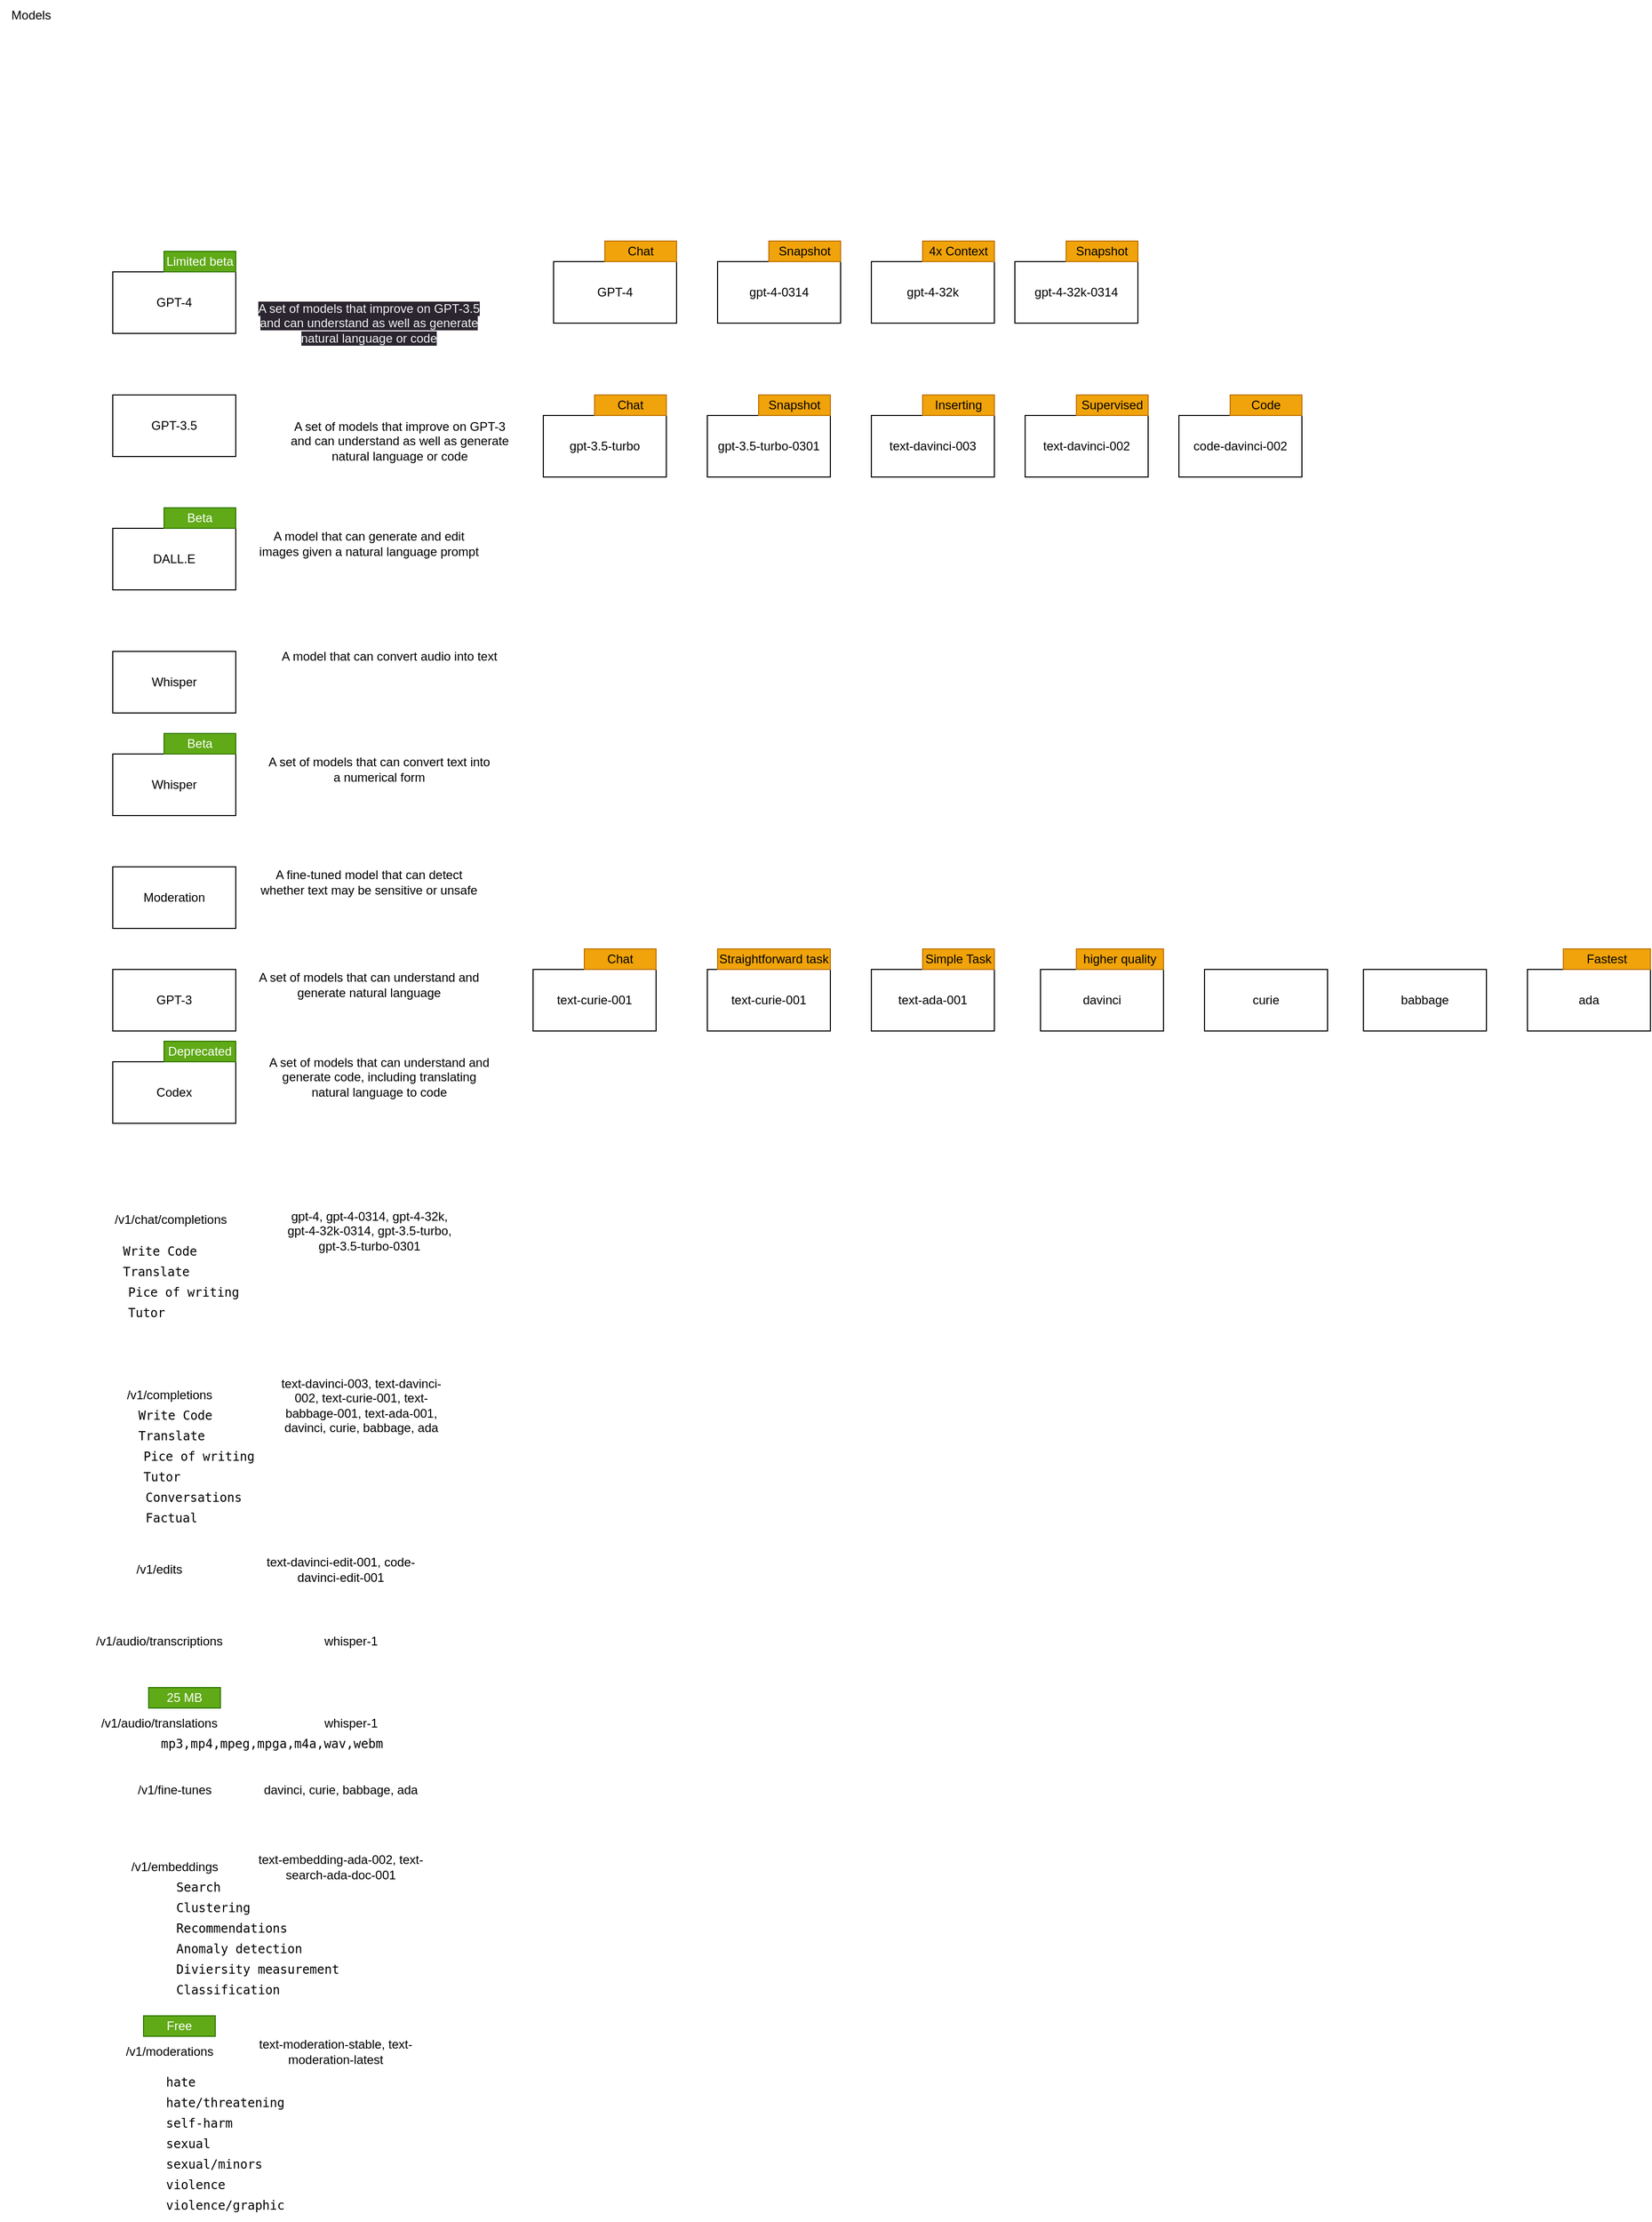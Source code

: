 <mxfile version="20.8.16" type="device"><diagram name="Page-1" id="iRfae9RAILLaoKbHfEAk"><mxGraphModel dx="445" dy="1569" grid="1" gridSize="10" guides="1" tooltips="1" connect="1" arrows="1" fold="1" page="1" pageScale="1" pageWidth="850" pageHeight="1100" math="0" shadow="0"><root><mxCell id="0"/><mxCell id="1" parent="0"/><mxCell id="rYaiIOknfgCtfI36GYoC-1" value="Models" style="text;html=1;align=center;verticalAlign=middle;resizable=0;points=[];autosize=1;strokeColor=none;fillColor=none;" vertex="1" parent="1"><mxGeometry x="30" y="155" width="60" height="30" as="geometry"/></mxCell><mxCell id="rYaiIOknfgCtfI36GYoC-2" value="GPT-4" style="rounded=0;whiteSpace=wrap;html=1;" vertex="1" parent="1"><mxGeometry x="140" y="420" width="120" height="60" as="geometry"/></mxCell><mxCell id="rYaiIOknfgCtfI36GYoC-3" value="GPT-3.5" style="rounded=0;whiteSpace=wrap;html=1;" vertex="1" parent="1"><mxGeometry x="140" y="540" width="120" height="60" as="geometry"/></mxCell><mxCell id="rYaiIOknfgCtfI36GYoC-4" value="DALL.E" style="rounded=0;whiteSpace=wrap;html=1;" vertex="1" parent="1"><mxGeometry x="140" y="670" width="120" height="60" as="geometry"/></mxCell><mxCell id="rYaiIOknfgCtfI36GYoC-5" value="Moderation" style="rounded=0;whiteSpace=wrap;html=1;" vertex="1" parent="1"><mxGeometry x="140" y="1000" width="120" height="60" as="geometry"/></mxCell><mxCell id="rYaiIOknfgCtfI36GYoC-6" value="Codex" style="rounded=0;whiteSpace=wrap;html=1;" vertex="1" parent="1"><mxGeometry x="140" y="1190" width="120" height="60" as="geometry"/></mxCell><mxCell id="rYaiIOknfgCtfI36GYoC-9" value="&lt;span style=&quot;color: rgb(240, 240, 240); font-family: Helvetica; font-size: 12px; font-style: normal; font-variant-ligatures: normal; font-variant-caps: normal; font-weight: 400; letter-spacing: normal; orphans: 2; text-align: center; text-indent: 0px; text-transform: none; widows: 2; word-spacing: 0px; -webkit-text-stroke-width: 0px; background-color: rgb(42, 37, 47); text-decoration-thickness: initial; text-decoration-style: initial; text-decoration-color: initial; float: none; display: inline !important;&quot;&gt;A set of models that improve on GPT-3.5 and can understand as well as generate natural language or code&lt;/span&gt;" style="text;html=1;strokeColor=none;fillColor=none;align=center;verticalAlign=middle;whiteSpace=wrap;rounded=0;" vertex="1" parent="1"><mxGeometry x="280" y="455" width="220" height="30" as="geometry"/></mxCell><mxCell id="rYaiIOknfgCtfI36GYoC-10" value="A set of models that improve on GPT-3 and can understand as well as generate natural language or code" style="text;html=1;strokeColor=none;fillColor=none;align=center;verticalAlign=middle;whiteSpace=wrap;rounded=0;" vertex="1" parent="1"><mxGeometry x="310" y="570" width="220" height="30" as="geometry"/></mxCell><mxCell id="rYaiIOknfgCtfI36GYoC-11" value="A model that can generate and edit images given a natural language prompt" style="text;html=1;strokeColor=none;fillColor=none;align=center;verticalAlign=middle;whiteSpace=wrap;rounded=0;" vertex="1" parent="1"><mxGeometry x="280" y="670" width="220" height="30" as="geometry"/></mxCell><mxCell id="rYaiIOknfgCtfI36GYoC-12" value="Whisper" style="rounded=0;whiteSpace=wrap;html=1;" vertex="1" parent="1"><mxGeometry x="140" y="790" width="120" height="60" as="geometry"/></mxCell><mxCell id="rYaiIOknfgCtfI36GYoC-13" value="A model that can convert audio into text" style="text;html=1;strokeColor=none;fillColor=none;align=center;verticalAlign=middle;whiteSpace=wrap;rounded=0;" vertex="1" parent="1"><mxGeometry x="300" y="780" width="220" height="30" as="geometry"/></mxCell><mxCell id="rYaiIOknfgCtfI36GYoC-14" value="Whisper" style="rounded=0;whiteSpace=wrap;html=1;" vertex="1" parent="1"><mxGeometry x="140" y="890" width="120" height="60" as="geometry"/></mxCell><mxCell id="rYaiIOknfgCtfI36GYoC-15" value="A set of models that can convert text into a numerical form" style="text;html=1;strokeColor=none;fillColor=none;align=center;verticalAlign=middle;whiteSpace=wrap;rounded=0;" vertex="1" parent="1"><mxGeometry x="290" y="890" width="220" height="30" as="geometry"/></mxCell><mxCell id="rYaiIOknfgCtfI36GYoC-16" value="A fine-tuned model that can detect whether text may be sensitive or unsafe" style="text;html=1;strokeColor=none;fillColor=none;align=center;verticalAlign=middle;whiteSpace=wrap;rounded=0;" vertex="1" parent="1"><mxGeometry x="280" y="1000" width="220" height="30" as="geometry"/></mxCell><mxCell id="rYaiIOknfgCtfI36GYoC-17" value="GPT-3" style="rounded=0;whiteSpace=wrap;html=1;" vertex="1" parent="1"><mxGeometry x="140" y="1100" width="120" height="60" as="geometry"/></mxCell><mxCell id="rYaiIOknfgCtfI36GYoC-18" value="A set of models that can understand and generate natural language" style="text;html=1;strokeColor=none;fillColor=none;align=center;verticalAlign=middle;whiteSpace=wrap;rounded=0;" vertex="1" parent="1"><mxGeometry x="280" y="1100" width="220" height="30" as="geometry"/></mxCell><mxCell id="rYaiIOknfgCtfI36GYoC-19" value="A set of models that can understand and generate code, including translating natural language to code" style="text;html=1;strokeColor=none;fillColor=none;align=center;verticalAlign=middle;whiteSpace=wrap;rounded=0;" vertex="1" parent="1"><mxGeometry x="290" y="1190" width="220" height="30" as="geometry"/></mxCell><mxCell id="rYaiIOknfgCtfI36GYoC-20" value="Limited beta" style="rounded=0;whiteSpace=wrap;html=1;fillColor=#60a917;strokeColor=#2D7600;fontColor=#ffffff;" vertex="1" parent="1"><mxGeometry x="190" y="400" width="70" height="20" as="geometry"/></mxCell><mxCell id="rYaiIOknfgCtfI36GYoC-21" value="Beta" style="rounded=0;whiteSpace=wrap;html=1;fillColor=#60a917;strokeColor=#2D7600;fontColor=#ffffff;" vertex="1" parent="1"><mxGeometry x="190" y="650" width="70" height="20" as="geometry"/></mxCell><mxCell id="rYaiIOknfgCtfI36GYoC-22" value="Beta" style="rounded=0;whiteSpace=wrap;html=1;fillColor=#60a917;strokeColor=#2D7600;fontColor=#ffffff;" vertex="1" parent="1"><mxGeometry x="190" y="870" width="70" height="20" as="geometry"/></mxCell><mxCell id="rYaiIOknfgCtfI36GYoC-23" value="Deprecated" style="rounded=0;whiteSpace=wrap;html=1;fillColor=#60a917;strokeColor=#2D7600;fontColor=#ffffff;" vertex="1" parent="1"><mxGeometry x="190" y="1170" width="70" height="20" as="geometry"/></mxCell><mxCell id="rYaiIOknfgCtfI36GYoC-24" value="GPT-4" style="rounded=0;whiteSpace=wrap;html=1;" vertex="1" parent="1"><mxGeometry x="570" y="410" width="120" height="60" as="geometry"/></mxCell><mxCell id="rYaiIOknfgCtfI36GYoC-25" value="gpt-4-0314" style="rounded=0;whiteSpace=wrap;html=1;" vertex="1" parent="1"><mxGeometry x="730" y="410" width="120" height="60" as="geometry"/></mxCell><mxCell id="rYaiIOknfgCtfI36GYoC-26" value="gpt-4-32k" style="rounded=0;whiteSpace=wrap;html=1;" vertex="1" parent="1"><mxGeometry x="880" y="410" width="120" height="60" as="geometry"/></mxCell><mxCell id="rYaiIOknfgCtfI36GYoC-27" value="gpt-4-32k-0314" style="rounded=0;whiteSpace=wrap;html=1;" vertex="1" parent="1"><mxGeometry x="1020" y="410" width="120" height="60" as="geometry"/></mxCell><mxCell id="rYaiIOknfgCtfI36GYoC-28" value="gpt-3.5-turbo" style="rounded=0;whiteSpace=wrap;html=1;" vertex="1" parent="1"><mxGeometry x="560" y="560" width="120" height="60" as="geometry"/></mxCell><mxCell id="rYaiIOknfgCtfI36GYoC-29" value="&lt;meta charset=&quot;utf-8&quot;&gt;gpt-3.5-turbo-0301" style="rounded=0;whiteSpace=wrap;html=1;" vertex="1" parent="1"><mxGeometry x="720" y="560" width="120" height="60" as="geometry"/></mxCell><mxCell id="rYaiIOknfgCtfI36GYoC-30" value="text-davinci-003" style="rounded=0;whiteSpace=wrap;html=1;" vertex="1" parent="1"><mxGeometry x="880" y="560" width="120" height="60" as="geometry"/></mxCell><mxCell id="rYaiIOknfgCtfI36GYoC-31" value="text-davinci-002" style="rounded=0;whiteSpace=wrap;html=1;" vertex="1" parent="1"><mxGeometry x="1030" y="560" width="120" height="60" as="geometry"/></mxCell><mxCell id="rYaiIOknfgCtfI36GYoC-32" value="code-davinci-002" style="rounded=0;whiteSpace=wrap;html=1;" vertex="1" parent="1"><mxGeometry x="1180" y="560" width="120" height="60" as="geometry"/></mxCell><mxCell id="rYaiIOknfgCtfI36GYoC-33" value="Code" style="rounded=0;whiteSpace=wrap;html=1;fillColor=#f0a30a;strokeColor=#BD7000;fontColor=#000000;" vertex="1" parent="1"><mxGeometry x="1230" y="540" width="70" height="20" as="geometry"/></mxCell><mxCell id="rYaiIOknfgCtfI36GYoC-34" value="Supervised" style="rounded=0;whiteSpace=wrap;html=1;fillColor=#f0a30a;strokeColor=#BD7000;fontColor=#000000;" vertex="1" parent="1"><mxGeometry x="1080" y="540" width="70" height="20" as="geometry"/></mxCell><mxCell id="rYaiIOknfgCtfI36GYoC-35" value="Inserting" style="rounded=0;whiteSpace=wrap;html=1;fillColor=#f0a30a;strokeColor=#BD7000;fontColor=#000000;" vertex="1" parent="1"><mxGeometry x="930" y="540" width="70" height="20" as="geometry"/></mxCell><mxCell id="rYaiIOknfgCtfI36GYoC-36" value="Chat" style="rounded=0;whiteSpace=wrap;html=1;fillColor=#f0a30a;strokeColor=#BD7000;fontColor=#000000;" vertex="1" parent="1"><mxGeometry x="610" y="540" width="70" height="20" as="geometry"/></mxCell><mxCell id="rYaiIOknfgCtfI36GYoC-37" value="Snapshot" style="rounded=0;whiteSpace=wrap;html=1;fillColor=#f0a30a;strokeColor=#BD7000;fontColor=#000000;" vertex="1" parent="1"><mxGeometry x="770" y="540" width="70" height="20" as="geometry"/></mxCell><mxCell id="rYaiIOknfgCtfI36GYoC-38" value="Chat" style="rounded=0;whiteSpace=wrap;html=1;fillColor=#f0a30a;strokeColor=#BD7000;fontColor=#000000;" vertex="1" parent="1"><mxGeometry x="620" y="390" width="70" height="20" as="geometry"/></mxCell><mxCell id="rYaiIOknfgCtfI36GYoC-39" value="Snapshot" style="rounded=0;whiteSpace=wrap;html=1;fillColor=#f0a30a;strokeColor=#BD7000;fontColor=#000000;" vertex="1" parent="1"><mxGeometry x="780" y="390" width="70" height="20" as="geometry"/></mxCell><mxCell id="rYaiIOknfgCtfI36GYoC-40" value="4x Context" style="rounded=0;whiteSpace=wrap;html=1;fillColor=#f0a30a;strokeColor=#BD7000;fontColor=#000000;" vertex="1" parent="1"><mxGeometry x="930" y="390" width="70" height="20" as="geometry"/></mxCell><mxCell id="rYaiIOknfgCtfI36GYoC-41" value="Snapshot" style="rounded=0;whiteSpace=wrap;html=1;fillColor=#f0a30a;strokeColor=#BD7000;fontColor=#000000;" vertex="1" parent="1"><mxGeometry x="1070" y="390" width="70" height="20" as="geometry"/></mxCell><mxCell id="rYaiIOknfgCtfI36GYoC-42" value="text-curie-001" style="rounded=0;whiteSpace=wrap;html=1;" vertex="1" parent="1"><mxGeometry x="550" y="1100" width="120" height="60" as="geometry"/></mxCell><mxCell id="rYaiIOknfgCtfI36GYoC-43" value="Chat" style="rounded=0;whiteSpace=wrap;html=1;fillColor=#f0a30a;strokeColor=#BD7000;fontColor=#000000;" vertex="1" parent="1"><mxGeometry x="600" y="1080" width="70" height="20" as="geometry"/></mxCell><mxCell id="rYaiIOknfgCtfI36GYoC-44" value="text-curie-001" style="rounded=0;whiteSpace=wrap;html=1;" vertex="1" parent="1"><mxGeometry x="720" y="1100" width="120" height="60" as="geometry"/></mxCell><mxCell id="rYaiIOknfgCtfI36GYoC-45" value="Straightforward task" style="rounded=0;whiteSpace=wrap;html=1;fillColor=#f0a30a;strokeColor=#BD7000;fontColor=#000000;" vertex="1" parent="1"><mxGeometry x="730" y="1080" width="110" height="20" as="geometry"/></mxCell><mxCell id="rYaiIOknfgCtfI36GYoC-46" value="text-ada-001" style="rounded=0;whiteSpace=wrap;html=1;" vertex="1" parent="1"><mxGeometry x="880" y="1100" width="120" height="60" as="geometry"/></mxCell><mxCell id="rYaiIOknfgCtfI36GYoC-47" value="Simple Task" style="rounded=0;whiteSpace=wrap;html=1;fillColor=#f0a30a;strokeColor=#BD7000;fontColor=#000000;" vertex="1" parent="1"><mxGeometry x="930" y="1080" width="70" height="20" as="geometry"/></mxCell><mxCell id="rYaiIOknfgCtfI36GYoC-48" value="davinci" style="rounded=0;whiteSpace=wrap;html=1;" vertex="1" parent="1"><mxGeometry x="1045" y="1100" width="120" height="60" as="geometry"/></mxCell><mxCell id="rYaiIOknfgCtfI36GYoC-49" value="higher quality" style="rounded=0;whiteSpace=wrap;html=1;fillColor=#f0a30a;strokeColor=#BD7000;fontColor=#000000;" vertex="1" parent="1"><mxGeometry x="1080" y="1080" width="85" height="20" as="geometry"/></mxCell><mxCell id="rYaiIOknfgCtfI36GYoC-50" value="curie" style="rounded=0;whiteSpace=wrap;html=1;" vertex="1" parent="1"><mxGeometry x="1205" y="1100" width="120" height="60" as="geometry"/></mxCell><mxCell id="rYaiIOknfgCtfI36GYoC-52" value="babbage" style="rounded=0;whiteSpace=wrap;html=1;" vertex="1" parent="1"><mxGeometry x="1360" y="1100" width="120" height="60" as="geometry"/></mxCell><mxCell id="rYaiIOknfgCtfI36GYoC-53" value="ada" style="rounded=0;whiteSpace=wrap;html=1;" vertex="1" parent="1"><mxGeometry x="1520" y="1100" width="120" height="60" as="geometry"/></mxCell><mxCell id="rYaiIOknfgCtfI36GYoC-54" value="Fastest" style="rounded=0;whiteSpace=wrap;html=1;fillColor=#f0a30a;strokeColor=#BD7000;fontColor=#000000;" vertex="1" parent="1"><mxGeometry x="1555" y="1080" width="85" height="20" as="geometry"/></mxCell><mxCell id="rYaiIOknfgCtfI36GYoC-55" value="&lt;meta charset=&quot;utf-8&quot;&gt;/v1/chat/completions" style="text;whiteSpace=wrap;html=1;" vertex="1" parent="1"><mxGeometry x="140" y="1330" width="140" height="40" as="geometry"/></mxCell><mxCell id="rYaiIOknfgCtfI36GYoC-57" value="gpt-4, gpt-4-0314, gpt-4-32k, gpt-4-32k-0314, gpt-3.5-turbo, gpt-3.5-turbo-0301" style="text;html=1;strokeColor=none;fillColor=none;align=center;verticalAlign=middle;whiteSpace=wrap;rounded=0;" vertex="1" parent="1"><mxGeometry x="307.5" y="1340" width="165" height="30" as="geometry"/></mxCell><mxCell id="rYaiIOknfgCtfI36GYoC-58" value="/v1/completions" style="text;html=1;align=center;verticalAlign=middle;resizable=0;points=[];autosize=1;strokeColor=none;fillColor=none;" vertex="1" parent="1"><mxGeometry x="140" y="1500" width="110" height="30" as="geometry"/></mxCell><mxCell id="rYaiIOknfgCtfI36GYoC-59" value="text-davinci-003, text-davinci-002, text-curie-001, text-babbage-001, text-ada-001, davinci, curie, babbage, ada" style="text;html=1;strokeColor=none;fillColor=none;align=center;verticalAlign=middle;whiteSpace=wrap;rounded=0;" vertex="1" parent="1"><mxGeometry x="300" y="1510" width="165" height="30" as="geometry"/></mxCell><mxCell id="rYaiIOknfgCtfI36GYoC-60" value="/v1/edits" style="text;html=1;align=center;verticalAlign=middle;resizable=0;points=[];autosize=1;strokeColor=none;fillColor=none;" vertex="1" parent="1"><mxGeometry x="150" y="1670" width="70" height="30" as="geometry"/></mxCell><mxCell id="rYaiIOknfgCtfI36GYoC-61" value="text-davinci-edit-001, code-davinci-edit-001" style="text;html=1;strokeColor=none;fillColor=none;align=center;verticalAlign=middle;whiteSpace=wrap;rounded=0;" vertex="1" parent="1"><mxGeometry x="280" y="1670" width="165" height="30" as="geometry"/></mxCell><mxCell id="rYaiIOknfgCtfI36GYoC-62" value="/v1/audio/transcriptions" style="text;html=1;align=center;verticalAlign=middle;resizable=0;points=[];autosize=1;strokeColor=none;fillColor=none;" vertex="1" parent="1"><mxGeometry x="110" y="1740" width="150" height="30" as="geometry"/></mxCell><mxCell id="rYaiIOknfgCtfI36GYoC-63" value="whisper-1" style="text;html=1;strokeColor=none;fillColor=none;align=center;verticalAlign=middle;whiteSpace=wrap;rounded=0;" vertex="1" parent="1"><mxGeometry x="290" y="1740" width="165" height="30" as="geometry"/></mxCell><mxCell id="rYaiIOknfgCtfI36GYoC-64" value="/v1/audio/translations" style="text;html=1;align=center;verticalAlign=middle;resizable=0;points=[];autosize=1;strokeColor=none;fillColor=none;" vertex="1" parent="1"><mxGeometry x="115" y="1820" width="140" height="30" as="geometry"/></mxCell><mxCell id="rYaiIOknfgCtfI36GYoC-65" value="whisper-1" style="text;html=1;strokeColor=none;fillColor=none;align=center;verticalAlign=middle;whiteSpace=wrap;rounded=0;" vertex="1" parent="1"><mxGeometry x="290" y="1820" width="165" height="30" as="geometry"/></mxCell><mxCell id="rYaiIOknfgCtfI36GYoC-66" value="/v1/fine-tunes" style="text;html=1;align=center;verticalAlign=middle;resizable=0;points=[];autosize=1;strokeColor=none;fillColor=none;" vertex="1" parent="1"><mxGeometry x="150" y="1885" width="100" height="30" as="geometry"/></mxCell><mxCell id="rYaiIOknfgCtfI36GYoC-67" value="davinci, curie, babbage, ada" style="text;html=1;strokeColor=none;fillColor=none;align=center;verticalAlign=middle;whiteSpace=wrap;rounded=0;" vertex="1" parent="1"><mxGeometry x="280" y="1885" width="165" height="30" as="geometry"/></mxCell><mxCell id="rYaiIOknfgCtfI36GYoC-68" value="/v1/embeddings" style="text;html=1;align=center;verticalAlign=middle;resizable=0;points=[];autosize=1;strokeColor=none;fillColor=none;" vertex="1" parent="1"><mxGeometry x="145" y="1960" width="110" height="30" as="geometry"/></mxCell><mxCell id="rYaiIOknfgCtfI36GYoC-69" value="text-embedding-ada-002, text-search-ada-doc-001" style="text;html=1;strokeColor=none;fillColor=none;align=center;verticalAlign=middle;whiteSpace=wrap;rounded=0;" vertex="1" parent="1"><mxGeometry x="280" y="1960" width="165" height="30" as="geometry"/></mxCell><mxCell id="rYaiIOknfgCtfI36GYoC-70" value="/v1/moderations" style="text;html=1;align=center;verticalAlign=middle;resizable=0;points=[];autosize=1;strokeColor=none;fillColor=none;" vertex="1" parent="1"><mxGeometry x="140" y="2140" width="110" height="30" as="geometry"/></mxCell><mxCell id="rYaiIOknfgCtfI36GYoC-71" value="text-moderation-stable, text-moderation-latest" style="text;html=1;strokeColor=none;fillColor=none;align=center;verticalAlign=middle;whiteSpace=wrap;rounded=0;" vertex="1" parent="1"><mxGeometry x="275" y="2140" width="165" height="30" as="geometry"/></mxCell><mxCell id="rYaiIOknfgCtfI36GYoC-73" value="&lt;code&gt;hate&lt;/code&gt;" style="text;html=1;align=left;verticalAlign=middle;resizable=0;points=[];autosize=1;strokeColor=none;fillColor=none;" vertex="1" parent="1"><mxGeometry x="190" y="2170" width="50" height="30" as="geometry"/></mxCell><mxCell id="rYaiIOknfgCtfI36GYoC-74" value="&lt;code&gt;hate/threatening&lt;/code&gt;" style="text;html=1;align=left;verticalAlign=middle;resizable=0;points=[];autosize=1;strokeColor=none;fillColor=none;" vertex="1" parent="1"><mxGeometry x="190" y="2190" width="140" height="30" as="geometry"/></mxCell><mxCell id="rYaiIOknfgCtfI36GYoC-75" value="&lt;code&gt;self-harm&lt;/code&gt;" style="text;html=1;align=left;verticalAlign=middle;resizable=0;points=[];autosize=1;strokeColor=none;fillColor=none;" vertex="1" parent="1"><mxGeometry x="190" y="2210" width="90" height="30" as="geometry"/></mxCell><mxCell id="rYaiIOknfgCtfI36GYoC-77" value="&lt;code&gt;sexual&lt;/code&gt;" style="text;html=1;align=left;verticalAlign=middle;resizable=0;points=[];autosize=1;strokeColor=none;fillColor=none;" vertex="1" parent="1"><mxGeometry x="190" y="2230" width="70" height="30" as="geometry"/></mxCell><mxCell id="rYaiIOknfgCtfI36GYoC-78" value="&lt;code&gt;sexual/minors&lt;/code&gt;" style="text;html=1;align=left;verticalAlign=middle;resizable=0;points=[];autosize=1;strokeColor=none;fillColor=none;" vertex="1" parent="1"><mxGeometry x="190" y="2250" width="120" height="30" as="geometry"/></mxCell><mxCell id="rYaiIOknfgCtfI36GYoC-79" value="&lt;code&gt;violence&lt;/code&gt;" style="text;html=1;align=left;verticalAlign=middle;resizable=0;points=[];autosize=1;strokeColor=none;fillColor=none;" vertex="1" parent="1"><mxGeometry x="190" y="2270" width="80" height="30" as="geometry"/></mxCell><mxCell id="rYaiIOknfgCtfI36GYoC-80" value="&lt;code&gt;violence/graphic&lt;/code&gt;" style="text;html=1;align=left;verticalAlign=middle;resizable=0;points=[];autosize=1;strokeColor=none;fillColor=none;" vertex="1" parent="1"><mxGeometry x="190" y="2290" width="140" height="30" as="geometry"/></mxCell><mxCell id="rYaiIOknfgCtfI36GYoC-81" value="Free" style="rounded=0;whiteSpace=wrap;html=1;fillColor=#60a917;strokeColor=#2D7600;fontColor=#ffffff;" vertex="1" parent="1"><mxGeometry x="170" y="2120" width="70" height="20" as="geometry"/></mxCell><mxCell id="rYaiIOknfgCtfI36GYoC-82" value="&lt;code&gt;Search&lt;/code&gt;" style="text;html=1;align=left;verticalAlign=middle;resizable=0;points=[];autosize=1;strokeColor=none;fillColor=none;" vertex="1" parent="1"><mxGeometry x="200" y="1980" width="70" height="30" as="geometry"/></mxCell><mxCell id="rYaiIOknfgCtfI36GYoC-83" value="&lt;code&gt;Clustering&lt;/code&gt;" style="text;html=1;align=left;verticalAlign=middle;resizable=0;points=[];autosize=1;strokeColor=none;fillColor=none;" vertex="1" parent="1"><mxGeometry x="200" y="2000" width="100" height="30" as="geometry"/></mxCell><mxCell id="rYaiIOknfgCtfI36GYoC-84" value="&lt;code&gt;Recommendations&lt;/code&gt;" style="text;html=1;align=left;verticalAlign=middle;resizable=0;points=[];autosize=1;strokeColor=none;fillColor=none;" vertex="1" parent="1"><mxGeometry x="200" y="2020" width="130" height="30" as="geometry"/></mxCell><mxCell id="rYaiIOknfgCtfI36GYoC-85" value="&lt;code&gt;Anomaly detection&lt;/code&gt;" style="text;html=1;align=left;verticalAlign=middle;resizable=0;points=[];autosize=1;strokeColor=none;fillColor=none;" vertex="1" parent="1"><mxGeometry x="200" y="2040" width="150" height="30" as="geometry"/></mxCell><mxCell id="rYaiIOknfgCtfI36GYoC-86" value="&lt;code&gt;Diviersity measurement&lt;/code&gt;" style="text;html=1;align=left;verticalAlign=middle;resizable=0;points=[];autosize=1;strokeColor=none;fillColor=none;" vertex="1" parent="1"><mxGeometry x="200" y="2060" width="180" height="30" as="geometry"/></mxCell><mxCell id="rYaiIOknfgCtfI36GYoC-87" value="&lt;code&gt;Classification&lt;/code&gt;" style="text;html=1;align=left;verticalAlign=middle;resizable=0;points=[];autosize=1;strokeColor=none;fillColor=none;" vertex="1" parent="1"><mxGeometry x="200" y="2080" width="120" height="30" as="geometry"/></mxCell><mxCell id="rYaiIOknfgCtfI36GYoC-88" value="25 MB" style="rounded=0;whiteSpace=wrap;html=1;fillColor=#60a917;strokeColor=#2D7600;fontColor=#ffffff;" vertex="1" parent="1"><mxGeometry x="175" y="1800" width="70" height="20" as="geometry"/></mxCell><mxCell id="rYaiIOknfgCtfI36GYoC-89" value="&lt;font face=&quot;monospace&quot;&gt;mp3,mp4,mpeg,mpga,m4a,wav,webm&lt;/font&gt;" style="text;html=1;align=left;verticalAlign=middle;resizable=0;points=[];autosize=1;strokeColor=none;fillColor=none;" vertex="1" parent="1"><mxGeometry x="185" y="1840" width="240" height="30" as="geometry"/></mxCell><mxCell id="rYaiIOknfgCtfI36GYoC-90" value="&lt;code&gt;Write Code&lt;/code&gt;" style="text;html=1;align=left;verticalAlign=middle;resizable=0;points=[];autosize=1;strokeColor=none;fillColor=none;" vertex="1" parent="1"><mxGeometry x="147.5" y="1360" width="100" height="30" as="geometry"/></mxCell><mxCell id="rYaiIOknfgCtfI36GYoC-91" value="&lt;code&gt;Translate&lt;/code&gt;" style="text;html=1;align=left;verticalAlign=middle;resizable=0;points=[];autosize=1;strokeColor=none;fillColor=none;" vertex="1" parent="1"><mxGeometry x="147.5" y="1380" width="90" height="30" as="geometry"/></mxCell><mxCell id="rYaiIOknfgCtfI36GYoC-92" value="&lt;code&gt;Pice of writing&lt;/code&gt;" style="text;html=1;align=left;verticalAlign=middle;resizable=0;points=[];autosize=1;strokeColor=none;fillColor=none;" vertex="1" parent="1"><mxGeometry x="152.5" y="1400" width="130" height="30" as="geometry"/></mxCell><mxCell id="rYaiIOknfgCtfI36GYoC-93" value="&lt;code&gt;Tutor&lt;/code&gt;" style="text;html=1;align=left;verticalAlign=middle;resizable=0;points=[];autosize=1;strokeColor=none;fillColor=none;" vertex="1" parent="1"><mxGeometry x="152.5" y="1420" width="60" height="30" as="geometry"/></mxCell><mxCell id="rYaiIOknfgCtfI36GYoC-94" value="&lt;code&gt;Write Code&lt;/code&gt;" style="text;html=1;align=left;verticalAlign=middle;resizable=0;points=[];autosize=1;strokeColor=none;fillColor=none;" vertex="1" parent="1"><mxGeometry x="162.5" y="1520" width="100" height="30" as="geometry"/></mxCell><mxCell id="rYaiIOknfgCtfI36GYoC-95" value="&lt;code&gt;Translate&lt;/code&gt;" style="text;html=1;align=left;verticalAlign=middle;resizable=0;points=[];autosize=1;strokeColor=none;fillColor=none;" vertex="1" parent="1"><mxGeometry x="162.5" y="1540" width="90" height="30" as="geometry"/></mxCell><mxCell id="rYaiIOknfgCtfI36GYoC-96" value="&lt;code&gt;Pice of writing&lt;/code&gt;" style="text;html=1;align=left;verticalAlign=middle;resizable=0;points=[];autosize=1;strokeColor=none;fillColor=none;" vertex="1" parent="1"><mxGeometry x="167.5" y="1560" width="130" height="30" as="geometry"/></mxCell><mxCell id="rYaiIOknfgCtfI36GYoC-97" value="&lt;code&gt;Tutor&lt;/code&gt;" style="text;html=1;align=left;verticalAlign=middle;resizable=0;points=[];autosize=1;strokeColor=none;fillColor=none;" vertex="1" parent="1"><mxGeometry x="167.5" y="1580" width="60" height="30" as="geometry"/></mxCell><mxCell id="rYaiIOknfgCtfI36GYoC-98" value="&lt;code&gt;Conversations&lt;/code&gt;" style="text;html=1;align=left;verticalAlign=middle;resizable=0;points=[];autosize=1;strokeColor=none;fillColor=none;" vertex="1" parent="1"><mxGeometry x="170" y="1600" width="120" height="30" as="geometry"/></mxCell><mxCell id="rYaiIOknfgCtfI36GYoC-99" value="&lt;code&gt;Factual&lt;/code&gt;" style="text;html=1;align=left;verticalAlign=middle;resizable=0;points=[];autosize=1;strokeColor=none;fillColor=none;" vertex="1" parent="1"><mxGeometry x="170" y="1620" width="70" height="30" as="geometry"/></mxCell></root></mxGraphModel></diagram></mxfile>